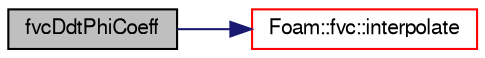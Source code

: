 digraph "fvcDdtPhiCoeff"
{
  bgcolor="transparent";
  edge [fontname="FreeSans",fontsize="10",labelfontname="FreeSans",labelfontsize="10"];
  node [fontname="FreeSans",fontsize="10",shape=record];
  rankdir="LR";
  Node2306 [label="fvcDdtPhiCoeff",height=0.2,width=0.4,color="black", fillcolor="grey75", style="filled", fontcolor="black"];
  Node2306 -> Node2307 [color="midnightblue",fontsize="10",style="solid",fontname="FreeSans"];
  Node2307 [label="Foam::fvc::interpolate",height=0.2,width=0.4,color="red",URL="$a21134.html#addbc18784300dd0955a9bf79f8e2c43b"];
}
